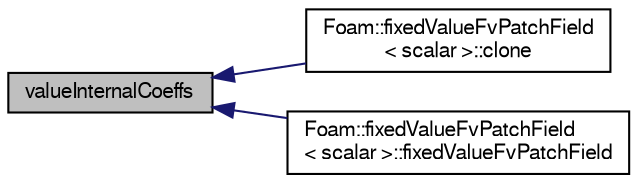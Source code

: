 digraph "valueInternalCoeffs"
{
  bgcolor="transparent";
  edge [fontname="FreeSans",fontsize="10",labelfontname="FreeSans",labelfontsize="10"];
  node [fontname="FreeSans",fontsize="10",shape=record];
  rankdir="LR";
  Node21 [label="valueInternalCoeffs",height=0.2,width=0.4,color="black", fillcolor="grey75", style="filled", fontcolor="black"];
  Node21 -> Node22 [dir="back",color="midnightblue",fontsize="10",style="solid",fontname="FreeSans"];
  Node22 [label="Foam::fixedValueFvPatchField\l\< scalar \>::clone",height=0.2,width=0.4,color="black",URL="$a21986.html#a6dfbb046cc414bcb0ee27a1646815537",tooltip="Construct and return a clone setting internal field reference. "];
  Node21 -> Node23 [dir="back",color="midnightblue",fontsize="10",style="solid",fontname="FreeSans"];
  Node23 [label="Foam::fixedValueFvPatchField\l\< scalar \>::fixedValueFvPatchField",height=0.2,width=0.4,color="black",URL="$a21986.html#a604a0f93884e60ef31fe1252c5501fc0",tooltip="Construct as copy setting internal field reference. "];
}
